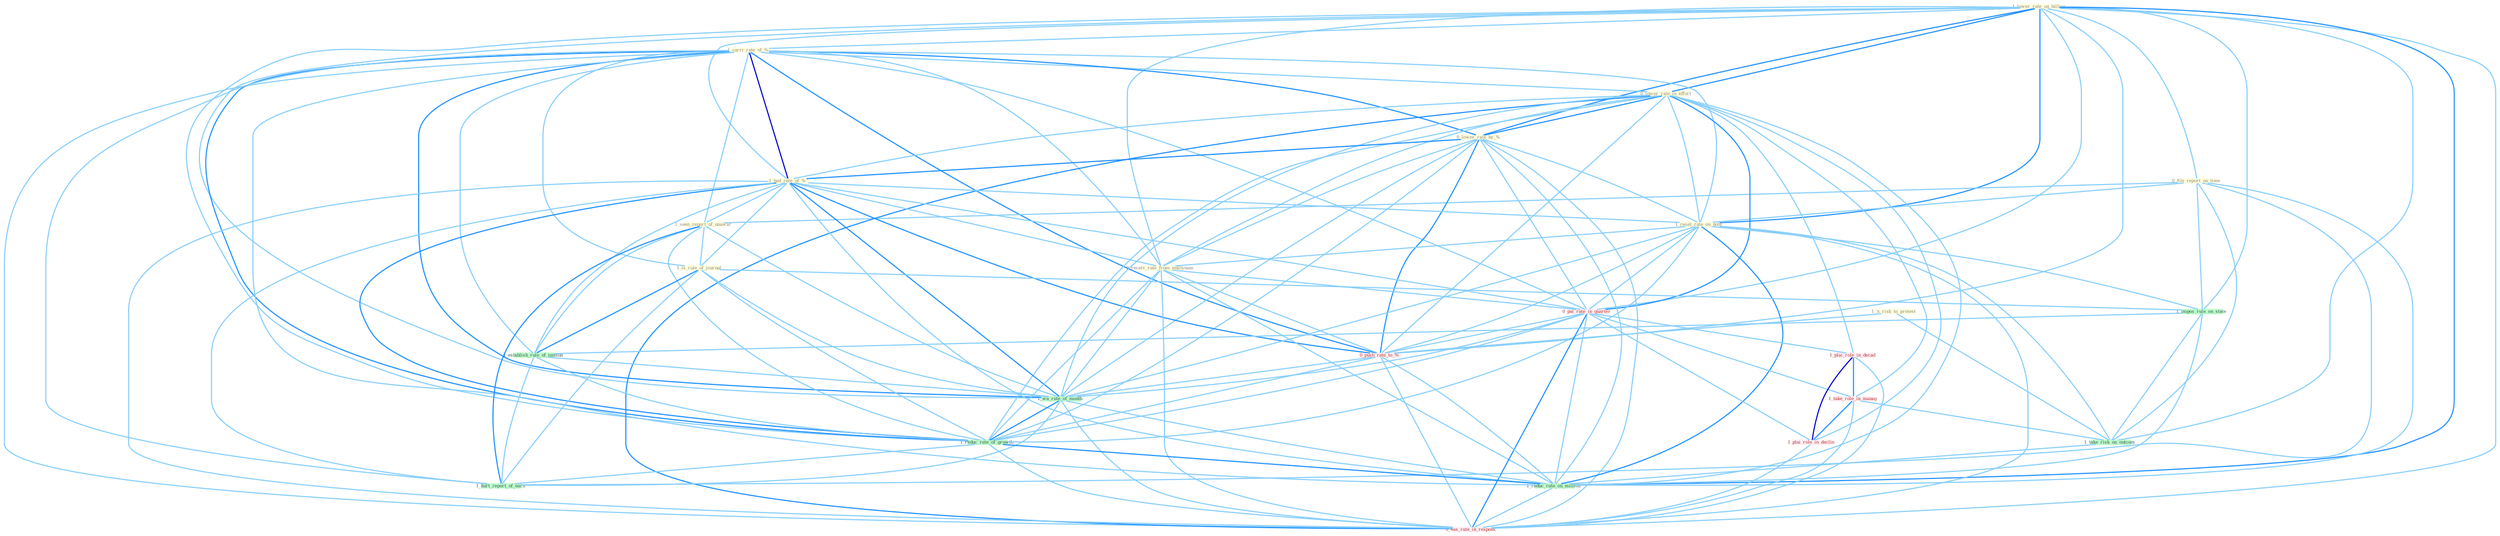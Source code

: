 Graph G{ 
    node
    [shape=polygon,style=filled,width=.5,height=.06,color="#BDFCC9",fixedsize=true,fontsize=4,
    fontcolor="#2f4f4f"];
    {node
    [color="#ffffe0", fontcolor="#8b7d6b"] "1_lower_rate_on_billion " "1_carri_rate_of_% " "1_'s_risk_to_protest " "0_file_report_on_time " "0_lower_rate_in_effort " "0_lower_rate_by_% " "1_had_rate_of_% " "1_seen_report_of_unawar " "1_reset_rate_on_note " "1_is_rule_of_journal " "0_receiv_rate_from_entitynam "}
{node [color="#fff0f5", fontcolor="#b22222"] "0_pai_rate_in_quarter " "0_push_rate_to_% " "1_plai_role_in_decad " "1_take_role_in_manag " "1_plai_role_in_declin " "0_eas_rate_in_respons "}
edge [color="#B0E2FF"];

	"1_lower_rate_on_billion " -- "1_carri_rate_of_% " [w="1", color="#87cefa" ];
	"1_lower_rate_on_billion " -- "0_file_report_on_time " [w="1", color="#87cefa" ];
	"1_lower_rate_on_billion " -- "0_lower_rate_in_effort " [w="2", color="#1e90ff" , len=0.8];
	"1_lower_rate_on_billion " -- "0_lower_rate_by_% " [w="2", color="#1e90ff" , len=0.8];
	"1_lower_rate_on_billion " -- "1_had_rate_of_% " [w="1", color="#87cefa" ];
	"1_lower_rate_on_billion " -- "1_reset_rate_on_note " [w="2", color="#1e90ff" , len=0.8];
	"1_lower_rate_on_billion " -- "0_receiv_rate_from_entitynam " [w="1", color="#87cefa" ];
	"1_lower_rate_on_billion " -- "1_impos_rule_on_state " [w="1", color="#87cefa" ];
	"1_lower_rate_on_billion " -- "0_pai_rate_in_quarter " [w="1", color="#87cefa" ];
	"1_lower_rate_on_billion " -- "0_push_rate_to_% " [w="1", color="#87cefa" ];
	"1_lower_rate_on_billion " -- "1_take_risk_on_outcom " [w="1", color="#87cefa" ];
	"1_lower_rate_on_billion " -- "1_wa_rate_of_month " [w="1", color="#87cefa" ];
	"1_lower_rate_on_billion " -- "1_reduc_rate_of_growth " [w="1", color="#87cefa" ];
	"1_lower_rate_on_billion " -- "1_reduc_rate_on_million " [w="2", color="#1e90ff" , len=0.8];
	"1_lower_rate_on_billion " -- "0_eas_rate_in_respons " [w="1", color="#87cefa" ];
	"1_carri_rate_of_% " -- "0_lower_rate_in_effort " [w="1", color="#87cefa" ];
	"1_carri_rate_of_% " -- "0_lower_rate_by_% " [w="2", color="#1e90ff" , len=0.8];
	"1_carri_rate_of_% " -- "1_had_rate_of_% " [w="3", color="#0000cd" , len=0.6];
	"1_carri_rate_of_% " -- "1_seen_report_of_unawar " [w="1", color="#87cefa" ];
	"1_carri_rate_of_% " -- "1_reset_rate_on_note " [w="1", color="#87cefa" ];
	"1_carri_rate_of_% " -- "1_is_rule_of_journal " [w="1", color="#87cefa" ];
	"1_carri_rate_of_% " -- "0_receiv_rate_from_entitynam " [w="1", color="#87cefa" ];
	"1_carri_rate_of_% " -- "0_pai_rate_in_quarter " [w="1", color="#87cefa" ];
	"1_carri_rate_of_% " -- "0_push_rate_to_% " [w="2", color="#1e90ff" , len=0.8];
	"1_carri_rate_of_% " -- "1_establish_rule_of_immun " [w="1", color="#87cefa" ];
	"1_carri_rate_of_% " -- "1_wa_rate_of_month " [w="2", color="#1e90ff" , len=0.8];
	"1_carri_rate_of_% " -- "1_reduc_rate_of_growth " [w="2", color="#1e90ff" , len=0.8];
	"1_carri_rate_of_% " -- "1_reduc_rate_on_million " [w="1", color="#87cefa" ];
	"1_carri_rate_of_% " -- "1_hurt_report_of_earn " [w="1", color="#87cefa" ];
	"1_carri_rate_of_% " -- "0_eas_rate_in_respons " [w="1", color="#87cefa" ];
	"1_'s_risk_to_protest " -- "0_push_rate_to_% " [w="1", color="#87cefa" ];
	"1_'s_risk_to_protest " -- "1_take_risk_on_outcom " [w="1", color="#87cefa" ];
	"0_file_report_on_time " -- "1_seen_report_of_unawar " [w="1", color="#87cefa" ];
	"0_file_report_on_time " -- "1_reset_rate_on_note " [w="1", color="#87cefa" ];
	"0_file_report_on_time " -- "1_impos_rule_on_state " [w="1", color="#87cefa" ];
	"0_file_report_on_time " -- "1_take_risk_on_outcom " [w="1", color="#87cefa" ];
	"0_file_report_on_time " -- "1_reduc_rate_on_million " [w="1", color="#87cefa" ];
	"0_file_report_on_time " -- "1_hurt_report_of_earn " [w="1", color="#87cefa" ];
	"0_lower_rate_in_effort " -- "0_lower_rate_by_% " [w="2", color="#1e90ff" , len=0.8];
	"0_lower_rate_in_effort " -- "1_had_rate_of_% " [w="1", color="#87cefa" ];
	"0_lower_rate_in_effort " -- "1_reset_rate_on_note " [w="1", color="#87cefa" ];
	"0_lower_rate_in_effort " -- "0_receiv_rate_from_entitynam " [w="1", color="#87cefa" ];
	"0_lower_rate_in_effort " -- "0_pai_rate_in_quarter " [w="2", color="#1e90ff" , len=0.8];
	"0_lower_rate_in_effort " -- "0_push_rate_to_% " [w="1", color="#87cefa" ];
	"0_lower_rate_in_effort " -- "1_plai_role_in_decad " [w="1", color="#87cefa" ];
	"0_lower_rate_in_effort " -- "1_take_role_in_manag " [w="1", color="#87cefa" ];
	"0_lower_rate_in_effort " -- "1_plai_role_in_declin " [w="1", color="#87cefa" ];
	"0_lower_rate_in_effort " -- "1_wa_rate_of_month " [w="1", color="#87cefa" ];
	"0_lower_rate_in_effort " -- "1_reduc_rate_of_growth " [w="1", color="#87cefa" ];
	"0_lower_rate_in_effort " -- "1_reduc_rate_on_million " [w="1", color="#87cefa" ];
	"0_lower_rate_in_effort " -- "0_eas_rate_in_respons " [w="2", color="#1e90ff" , len=0.8];
	"0_lower_rate_by_% " -- "1_had_rate_of_% " [w="2", color="#1e90ff" , len=0.8];
	"0_lower_rate_by_% " -- "1_reset_rate_on_note " [w="1", color="#87cefa" ];
	"0_lower_rate_by_% " -- "0_receiv_rate_from_entitynam " [w="1", color="#87cefa" ];
	"0_lower_rate_by_% " -- "0_pai_rate_in_quarter " [w="1", color="#87cefa" ];
	"0_lower_rate_by_% " -- "0_push_rate_to_% " [w="2", color="#1e90ff" , len=0.8];
	"0_lower_rate_by_% " -- "1_wa_rate_of_month " [w="1", color="#87cefa" ];
	"0_lower_rate_by_% " -- "1_reduc_rate_of_growth " [w="1", color="#87cefa" ];
	"0_lower_rate_by_% " -- "1_reduc_rate_on_million " [w="1", color="#87cefa" ];
	"0_lower_rate_by_% " -- "0_eas_rate_in_respons " [w="1", color="#87cefa" ];
	"1_had_rate_of_% " -- "1_seen_report_of_unawar " [w="1", color="#87cefa" ];
	"1_had_rate_of_% " -- "1_reset_rate_on_note " [w="1", color="#87cefa" ];
	"1_had_rate_of_% " -- "1_is_rule_of_journal " [w="1", color="#87cefa" ];
	"1_had_rate_of_% " -- "0_receiv_rate_from_entitynam " [w="1", color="#87cefa" ];
	"1_had_rate_of_% " -- "0_pai_rate_in_quarter " [w="1", color="#87cefa" ];
	"1_had_rate_of_% " -- "0_push_rate_to_% " [w="2", color="#1e90ff" , len=0.8];
	"1_had_rate_of_% " -- "1_establish_rule_of_immun " [w="1", color="#87cefa" ];
	"1_had_rate_of_% " -- "1_wa_rate_of_month " [w="2", color="#1e90ff" , len=0.8];
	"1_had_rate_of_% " -- "1_reduc_rate_of_growth " [w="2", color="#1e90ff" , len=0.8];
	"1_had_rate_of_% " -- "1_reduc_rate_on_million " [w="1", color="#87cefa" ];
	"1_had_rate_of_% " -- "1_hurt_report_of_earn " [w="1", color="#87cefa" ];
	"1_had_rate_of_% " -- "0_eas_rate_in_respons " [w="1", color="#87cefa" ];
	"1_seen_report_of_unawar " -- "1_is_rule_of_journal " [w="1", color="#87cefa" ];
	"1_seen_report_of_unawar " -- "1_establish_rule_of_immun " [w="1", color="#87cefa" ];
	"1_seen_report_of_unawar " -- "1_wa_rate_of_month " [w="1", color="#87cefa" ];
	"1_seen_report_of_unawar " -- "1_reduc_rate_of_growth " [w="1", color="#87cefa" ];
	"1_seen_report_of_unawar " -- "1_hurt_report_of_earn " [w="2", color="#1e90ff" , len=0.8];
	"1_reset_rate_on_note " -- "0_receiv_rate_from_entitynam " [w="1", color="#87cefa" ];
	"1_reset_rate_on_note " -- "1_impos_rule_on_state " [w="1", color="#87cefa" ];
	"1_reset_rate_on_note " -- "0_pai_rate_in_quarter " [w="1", color="#87cefa" ];
	"1_reset_rate_on_note " -- "0_push_rate_to_% " [w="1", color="#87cefa" ];
	"1_reset_rate_on_note " -- "1_take_risk_on_outcom " [w="1", color="#87cefa" ];
	"1_reset_rate_on_note " -- "1_wa_rate_of_month " [w="1", color="#87cefa" ];
	"1_reset_rate_on_note " -- "1_reduc_rate_of_growth " [w="1", color="#87cefa" ];
	"1_reset_rate_on_note " -- "1_reduc_rate_on_million " [w="2", color="#1e90ff" , len=0.8];
	"1_reset_rate_on_note " -- "0_eas_rate_in_respons " [w="1", color="#87cefa" ];
	"1_is_rule_of_journal " -- "1_impos_rule_on_state " [w="1", color="#87cefa" ];
	"1_is_rule_of_journal " -- "1_establish_rule_of_immun " [w="2", color="#1e90ff" , len=0.8];
	"1_is_rule_of_journal " -- "1_wa_rate_of_month " [w="1", color="#87cefa" ];
	"1_is_rule_of_journal " -- "1_reduc_rate_of_growth " [w="1", color="#87cefa" ];
	"1_is_rule_of_journal " -- "1_hurt_report_of_earn " [w="1", color="#87cefa" ];
	"0_receiv_rate_from_entitynam " -- "0_pai_rate_in_quarter " [w="1", color="#87cefa" ];
	"0_receiv_rate_from_entitynam " -- "0_push_rate_to_% " [w="1", color="#87cefa" ];
	"0_receiv_rate_from_entitynam " -- "1_wa_rate_of_month " [w="1", color="#87cefa" ];
	"0_receiv_rate_from_entitynam " -- "1_reduc_rate_of_growth " [w="1", color="#87cefa" ];
	"0_receiv_rate_from_entitynam " -- "1_reduc_rate_on_million " [w="1", color="#87cefa" ];
	"0_receiv_rate_from_entitynam " -- "0_eas_rate_in_respons " [w="1", color="#87cefa" ];
	"1_impos_rule_on_state " -- "1_take_risk_on_outcom " [w="1", color="#87cefa" ];
	"1_impos_rule_on_state " -- "1_establish_rule_of_immun " [w="1", color="#87cefa" ];
	"1_impos_rule_on_state " -- "1_reduc_rate_on_million " [w="1", color="#87cefa" ];
	"0_pai_rate_in_quarter " -- "0_push_rate_to_% " [w="1", color="#87cefa" ];
	"0_pai_rate_in_quarter " -- "1_plai_role_in_decad " [w="1", color="#87cefa" ];
	"0_pai_rate_in_quarter " -- "1_take_role_in_manag " [w="1", color="#87cefa" ];
	"0_pai_rate_in_quarter " -- "1_plai_role_in_declin " [w="1", color="#87cefa" ];
	"0_pai_rate_in_quarter " -- "1_wa_rate_of_month " [w="1", color="#87cefa" ];
	"0_pai_rate_in_quarter " -- "1_reduc_rate_of_growth " [w="1", color="#87cefa" ];
	"0_pai_rate_in_quarter " -- "1_reduc_rate_on_million " [w="1", color="#87cefa" ];
	"0_pai_rate_in_quarter " -- "0_eas_rate_in_respons " [w="2", color="#1e90ff" , len=0.8];
	"0_push_rate_to_% " -- "1_wa_rate_of_month " [w="1", color="#87cefa" ];
	"0_push_rate_to_% " -- "1_reduc_rate_of_growth " [w="1", color="#87cefa" ];
	"0_push_rate_to_% " -- "1_reduc_rate_on_million " [w="1", color="#87cefa" ];
	"0_push_rate_to_% " -- "0_eas_rate_in_respons " [w="1", color="#87cefa" ];
	"1_plai_role_in_decad " -- "1_take_role_in_manag " [w="2", color="#1e90ff" , len=0.8];
	"1_plai_role_in_decad " -- "1_plai_role_in_declin " [w="3", color="#0000cd" , len=0.6];
	"1_plai_role_in_decad " -- "0_eas_rate_in_respons " [w="1", color="#87cefa" ];
	"1_take_role_in_manag " -- "1_take_risk_on_outcom " [w="1", color="#87cefa" ];
	"1_take_role_in_manag " -- "1_plai_role_in_declin " [w="2", color="#1e90ff" , len=0.8];
	"1_take_role_in_manag " -- "0_eas_rate_in_respons " [w="1", color="#87cefa" ];
	"1_take_risk_on_outcom " -- "1_reduc_rate_on_million " [w="1", color="#87cefa" ];
	"1_establish_rule_of_immun " -- "1_wa_rate_of_month " [w="1", color="#87cefa" ];
	"1_establish_rule_of_immun " -- "1_reduc_rate_of_growth " [w="1", color="#87cefa" ];
	"1_establish_rule_of_immun " -- "1_hurt_report_of_earn " [w="1", color="#87cefa" ];
	"1_plai_role_in_declin " -- "0_eas_rate_in_respons " [w="1", color="#87cefa" ];
	"1_wa_rate_of_month " -- "1_reduc_rate_of_growth " [w="2", color="#1e90ff" , len=0.8];
	"1_wa_rate_of_month " -- "1_reduc_rate_on_million " [w="1", color="#87cefa" ];
	"1_wa_rate_of_month " -- "1_hurt_report_of_earn " [w="1", color="#87cefa" ];
	"1_wa_rate_of_month " -- "0_eas_rate_in_respons " [w="1", color="#87cefa" ];
	"1_reduc_rate_of_growth " -- "1_reduc_rate_on_million " [w="2", color="#1e90ff" , len=0.8];
	"1_reduc_rate_of_growth " -- "1_hurt_report_of_earn " [w="1", color="#87cefa" ];
	"1_reduc_rate_of_growth " -- "0_eas_rate_in_respons " [w="1", color="#87cefa" ];
	"1_reduc_rate_on_million " -- "0_eas_rate_in_respons " [w="1", color="#87cefa" ];
}